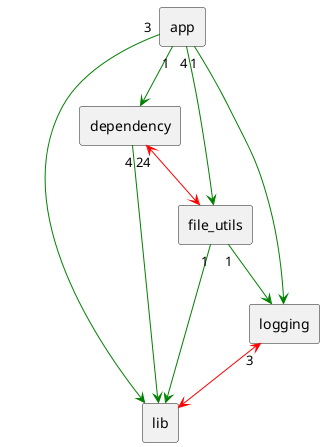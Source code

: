 @startuml
scale max 730 width
rectangle "app" as app
rectangle "dependency" as dependency
rectangle "file_utils" as file_utils
rectangle "lib" as lib
rectangle "logging" as logging

app "1" -[#green]-> dependency
app "4" -[#green]-> file_utils
app "3" -[#green]-> lib
app "1" -[#green]-> logging
dependency "24" <-[#red]-> file_utils
dependency "4" -[#green]-> lib
file_utils "1" -[#green]-> lib
file_utils "1" -[#green]-> logging
logging "3" <-[#red]-> lib

@enduml

